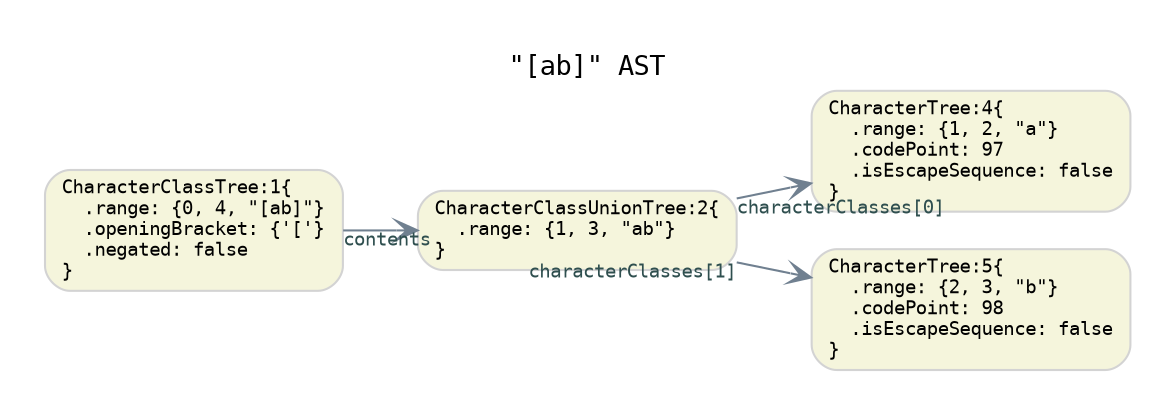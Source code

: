 digraph G {
  rankdir=LR;
  graph [fontname="Monospace", fontsize="13", pad="0.3"]
  labelloc="t";
  label="\"[ab]\" AST";

  // default nodes
  node [fontname="Monospace", fontsize= "9", shape="box", style="rounded,filled", color="LightGray", fillcolor="Beige", fixedsize="false", width="0.75"]
  1[ label="CharacterClassTree:1\{\l  .range: \{0, 4, \"[ab]\"\}\l  .openingBracket: \{'['\}\l  .negated: false\l\}\l" ]
  2[ label="CharacterClassUnionTree:2\{\l  .range: \{1, 3, \"ab\"\}\l\}\l" ]
  4[ label="CharacterTree:4\{\l  .range: \{1, 2, \"a\"\}\l  .codePoint: 97\l  .isEscapeSequence: false\l\}\l" ]
  5[ label="CharacterTree:5\{\l  .range: \{2, 3, \"b\"\}\l  .codePoint: 98\l  .isEscapeSequence: false\l\}\l" ]

  // default edges
  edge [fontname="Monospace", fontsize="9", style="solid", color="SlateGray", fontcolor="DarkSlateGray", arrowhead="vee", arrowtail="none", dir="both"]
  2 -> 4 [ label="",  taillabel="characterClasses[0]" ]
  2 -> 5 [ label="",  taillabel="characterClasses[1]" ]
  1 -> 2 [ label="",  taillabel="contents" ]
}
